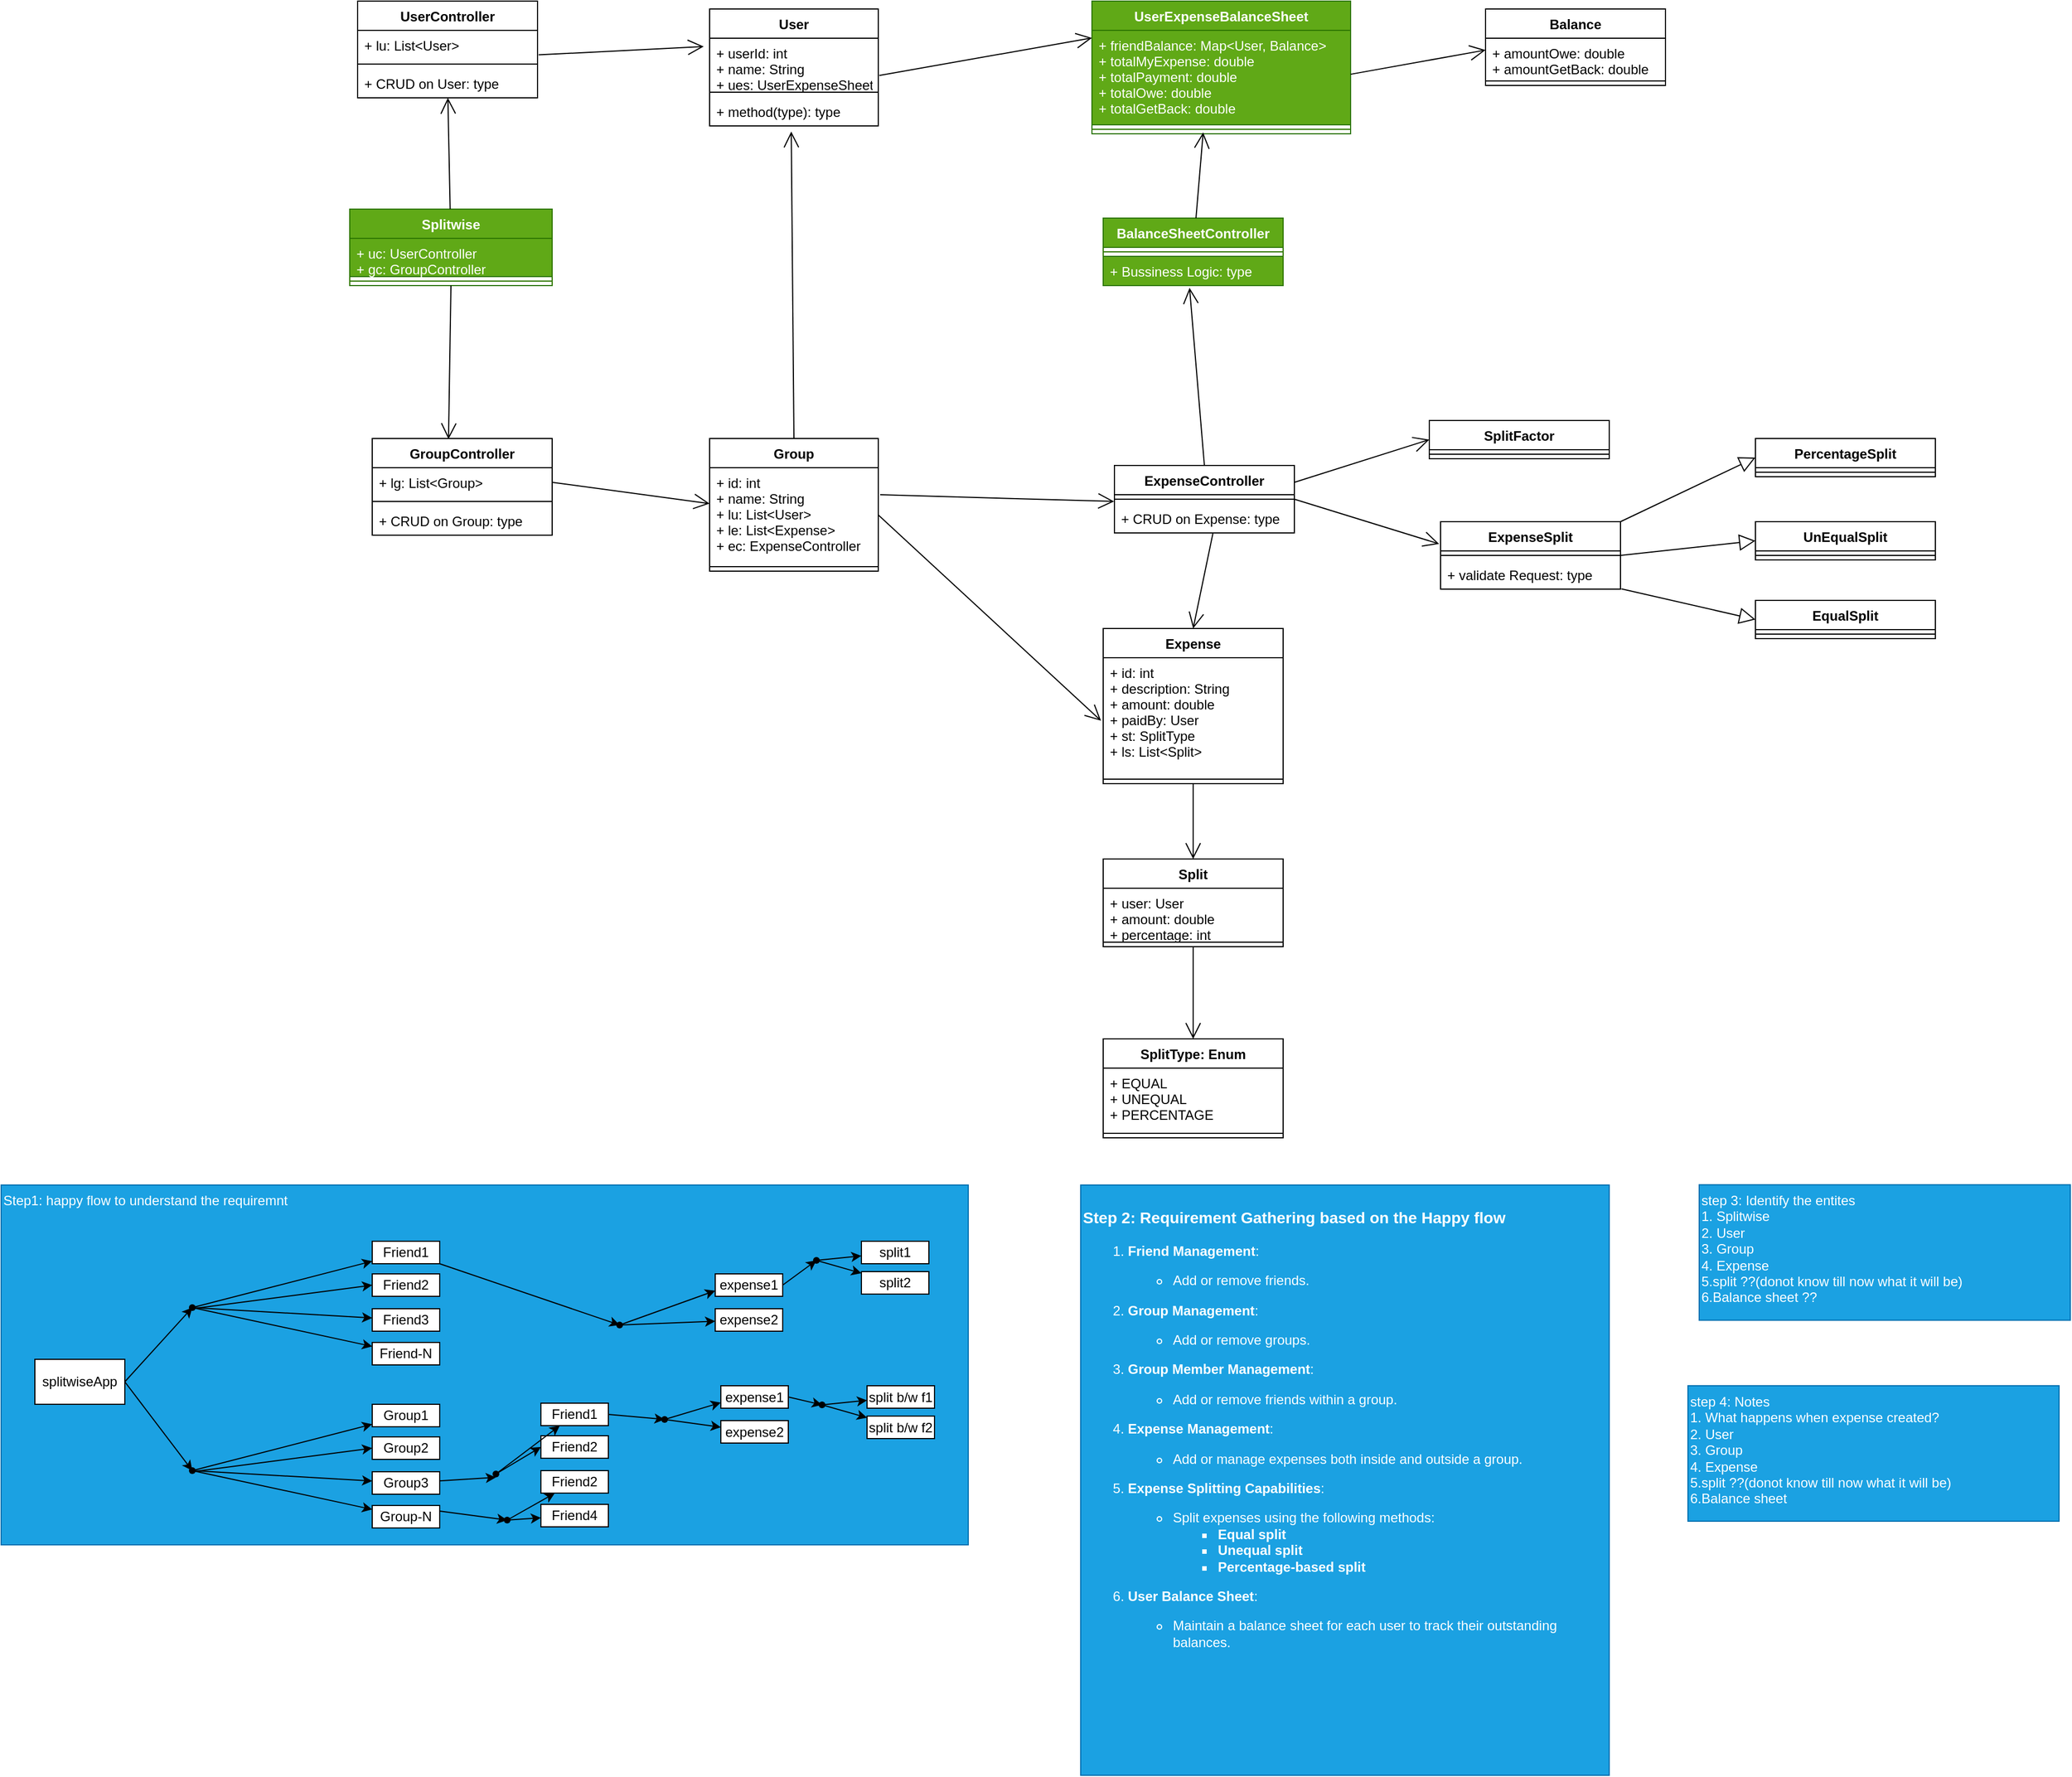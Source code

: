 <mxfile>
    <diagram id="0K3cnlsHvp-KO_F_Lzoa" name="Page-1">
        <mxGraphModel dx="1211" dy="389" grid="1" gridSize="10" guides="1" tooltips="1" connect="1" arrows="1" fold="1" page="1" pageScale="1" pageWidth="827" pageHeight="1169" math="0" shadow="0">
            <root>
                <mxCell id="0"/>
                <mxCell id="1" parent="0"/>
                <mxCell id="226" value="Step1: happy flow to understand the requiremnt" style="rounded=0;whiteSpace=wrap;html=1;fillColor=#1ba1e2;fontColor=#ffffff;strokeColor=#006EAF;align=left;verticalAlign=top;" vertex="1" parent="1">
                    <mxGeometry x="-810" y="1080" width="860" height="320" as="geometry"/>
                </mxCell>
                <mxCell id="2" value="Expense" style="swimlane;fontStyle=1;align=center;verticalAlign=top;childLayout=stackLayout;horizontal=1;startSize=26;horizontalStack=0;resizeParent=1;resizeParentMax=0;resizeLast=0;collapsible=1;marginBottom=0;" vertex="1" parent="1">
                    <mxGeometry x="170" y="585" width="160" height="138" as="geometry"/>
                </mxCell>
                <mxCell id="3" value="+ id: int&#10;+ description: String&#10;+ amount: double&#10;+ paidBy: User&#10;+ st: SplitType&#10;+ ls: List&lt;Split&gt;" style="text;strokeColor=none;fillColor=none;align=left;verticalAlign=top;spacingLeft=4;spacingRight=4;overflow=hidden;rotatable=0;points=[[0,0.5],[1,0.5]];portConstraint=eastwest;" vertex="1" parent="2">
                    <mxGeometry y="26" width="160" height="104" as="geometry"/>
                </mxCell>
                <mxCell id="4" value="" style="line;strokeWidth=1;fillColor=none;align=left;verticalAlign=middle;spacingTop=-1;spacingLeft=3;spacingRight=3;rotatable=0;labelPosition=right;points=[];portConstraint=eastwest;strokeColor=inherit;" vertex="1" parent="2">
                    <mxGeometry y="130" width="160" height="8" as="geometry"/>
                </mxCell>
                <mxCell id="6" value="BalanceSheetController" style="swimlane;fontStyle=1;align=center;verticalAlign=top;childLayout=stackLayout;horizontal=1;startSize=26;horizontalStack=0;resizeParent=1;resizeParentMax=0;resizeLast=0;collapsible=1;marginBottom=0;fillColor=#60a917;fontColor=#ffffff;strokeColor=#2D7600;" vertex="1" parent="1">
                    <mxGeometry x="170" y="220" width="160" height="60" as="geometry"/>
                </mxCell>
                <mxCell id="8" value="" style="line;strokeWidth=1;fillColor=#60a917;align=left;verticalAlign=middle;spacingTop=-1;spacingLeft=3;spacingRight=3;rotatable=0;labelPosition=right;points=[];portConstraint=eastwest;strokeColor=#2D7600;fontColor=#ffffff;" vertex="1" parent="6">
                    <mxGeometry y="26" width="160" height="8" as="geometry"/>
                </mxCell>
                <mxCell id="9" value="+ Bussiness Logic: type" style="text;strokeColor=#2D7600;fillColor=#60a917;align=left;verticalAlign=top;spacingLeft=4;spacingRight=4;overflow=hidden;rotatable=0;points=[[0,0.5],[1,0.5]];portConstraint=eastwest;fontColor=#ffffff;" vertex="1" parent="6">
                    <mxGeometry y="34" width="160" height="26" as="geometry"/>
                </mxCell>
                <mxCell id="10" value="Split" style="swimlane;fontStyle=1;align=center;verticalAlign=top;childLayout=stackLayout;horizontal=1;startSize=26;horizontalStack=0;resizeParent=1;resizeParentMax=0;resizeLast=0;collapsible=1;marginBottom=0;" vertex="1" parent="1">
                    <mxGeometry x="170" y="790" width="160" height="78" as="geometry"/>
                </mxCell>
                <mxCell id="11" value="+ user: User&#10;+ amount: double&#10;+ percentage: int" style="text;strokeColor=none;fillColor=none;align=left;verticalAlign=top;spacingLeft=4;spacingRight=4;overflow=hidden;rotatable=0;points=[[0,0.5],[1,0.5]];portConstraint=eastwest;" vertex="1" parent="10">
                    <mxGeometry y="26" width="160" height="44" as="geometry"/>
                </mxCell>
                <mxCell id="12" value="" style="line;strokeWidth=1;fillColor=none;align=left;verticalAlign=middle;spacingTop=-1;spacingLeft=3;spacingRight=3;rotatable=0;labelPosition=right;points=[];portConstraint=eastwest;strokeColor=inherit;" vertex="1" parent="10">
                    <mxGeometry y="70" width="160" height="8" as="geometry"/>
                </mxCell>
                <mxCell id="14" value="Balance" style="swimlane;fontStyle=1;align=center;verticalAlign=top;childLayout=stackLayout;horizontal=1;startSize=26;horizontalStack=0;resizeParent=1;resizeParentMax=0;resizeLast=0;collapsible=1;marginBottom=0;" vertex="1" parent="1">
                    <mxGeometry x="510" y="34" width="160" height="68" as="geometry"/>
                </mxCell>
                <mxCell id="15" value="+ amountOwe: double&#10;+ amountGetBack: double" style="text;strokeColor=none;fillColor=none;align=left;verticalAlign=top;spacingLeft=4;spacingRight=4;overflow=hidden;rotatable=0;points=[[0,0.5],[1,0.5]];portConstraint=eastwest;" vertex="1" parent="14">
                    <mxGeometry y="26" width="160" height="34" as="geometry"/>
                </mxCell>
                <mxCell id="16" value="" style="line;strokeWidth=1;fillColor=none;align=left;verticalAlign=middle;spacingTop=-1;spacingLeft=3;spacingRight=3;rotatable=0;labelPosition=right;points=[];portConstraint=eastwest;strokeColor=inherit;" vertex="1" parent="14">
                    <mxGeometry y="60" width="160" height="8" as="geometry"/>
                </mxCell>
                <mxCell id="18" value="UserExpenseBalanceSheet" style="swimlane;fontStyle=1;align=center;verticalAlign=top;childLayout=stackLayout;horizontal=1;startSize=26;horizontalStack=0;resizeParent=1;resizeParentMax=0;resizeLast=0;collapsible=1;marginBottom=0;fillColor=#60a917;fontColor=#ffffff;strokeColor=#2D7600;" vertex="1" parent="1">
                    <mxGeometry x="160" y="27" width="230" height="118" as="geometry"/>
                </mxCell>
                <mxCell id="19" value="+ friendBalance: Map&lt;User, Balance&gt;&#10;+ totalMyExpense: double&#10;+ totalPayment: double&#10;+ totalOwe: double&#10;+ totalGetBack: double" style="text;strokeColor=#2D7600;fillColor=#60a917;align=left;verticalAlign=top;spacingLeft=4;spacingRight=4;overflow=hidden;rotatable=0;points=[[0,0.5],[1,0.5]];portConstraint=eastwest;fontColor=#ffffff;" vertex="1" parent="18">
                    <mxGeometry y="26" width="230" height="84" as="geometry"/>
                </mxCell>
                <mxCell id="20" value="" style="line;strokeWidth=1;fillColor=#60a917;align=left;verticalAlign=middle;spacingTop=-1;spacingLeft=3;spacingRight=3;rotatable=0;labelPosition=right;points=[];portConstraint=eastwest;strokeColor=#2D7600;fontColor=#ffffff;" vertex="1" parent="18">
                    <mxGeometry y="110" width="230" height="8" as="geometry"/>
                </mxCell>
                <mxCell id="26" value="GroupController" style="swimlane;fontStyle=1;align=center;verticalAlign=top;childLayout=stackLayout;horizontal=1;startSize=26;horizontalStack=0;resizeParent=1;resizeParentMax=0;resizeLast=0;collapsible=1;marginBottom=0;" vertex="1" parent="1">
                    <mxGeometry x="-480" y="416" width="160" height="86" as="geometry"/>
                </mxCell>
                <mxCell id="27" value="+ lg: List&lt;Group&gt;" style="text;strokeColor=none;fillColor=none;align=left;verticalAlign=top;spacingLeft=4;spacingRight=4;overflow=hidden;rotatable=0;points=[[0,0.5],[1,0.5]];portConstraint=eastwest;" vertex="1" parent="26">
                    <mxGeometry y="26" width="160" height="26" as="geometry"/>
                </mxCell>
                <mxCell id="28" value="" style="line;strokeWidth=1;fillColor=none;align=left;verticalAlign=middle;spacingTop=-1;spacingLeft=3;spacingRight=3;rotatable=0;labelPosition=right;points=[];portConstraint=eastwest;strokeColor=inherit;" vertex="1" parent="26">
                    <mxGeometry y="52" width="160" height="8" as="geometry"/>
                </mxCell>
                <mxCell id="29" value="+ CRUD on Group: type" style="text;strokeColor=none;fillColor=none;align=left;verticalAlign=top;spacingLeft=4;spacingRight=4;overflow=hidden;rotatable=0;points=[[0,0.5],[1,0.5]];portConstraint=eastwest;" vertex="1" parent="26">
                    <mxGeometry y="60" width="160" height="26" as="geometry"/>
                </mxCell>
                <mxCell id="30" value="Group" style="swimlane;fontStyle=1;align=center;verticalAlign=top;childLayout=stackLayout;horizontal=1;startSize=26;horizontalStack=0;resizeParent=1;resizeParentMax=0;resizeLast=0;collapsible=1;marginBottom=0;" vertex="1" parent="1">
                    <mxGeometry x="-180" y="416" width="150" height="118" as="geometry"/>
                </mxCell>
                <mxCell id="31" value="+ id: int&#10;+ name: String&#10;+ lu: List&lt;User&gt;&#10;+ le: List&lt;Expense&gt;&#10;+ ec: ExpenseController" style="text;strokeColor=none;fillColor=none;align=left;verticalAlign=top;spacingLeft=4;spacingRight=4;overflow=hidden;rotatable=0;points=[[0,0.5],[1,0.5]];portConstraint=eastwest;" vertex="1" parent="30">
                    <mxGeometry y="26" width="150" height="84" as="geometry"/>
                </mxCell>
                <mxCell id="32" value="" style="line;strokeWidth=1;fillColor=none;align=left;verticalAlign=middle;spacingTop=-1;spacingLeft=3;spacingRight=3;rotatable=0;labelPosition=right;points=[];portConstraint=eastwest;strokeColor=inherit;" vertex="1" parent="30">
                    <mxGeometry y="110" width="150" height="8" as="geometry"/>
                </mxCell>
                <mxCell id="34" value="SplitFactor" style="swimlane;fontStyle=1;align=center;verticalAlign=top;childLayout=stackLayout;horizontal=1;startSize=26;horizontalStack=0;resizeParent=1;resizeParentMax=0;resizeLast=0;collapsible=1;marginBottom=0;" vertex="1" parent="1">
                    <mxGeometry x="460" y="400" width="160" height="34" as="geometry"/>
                </mxCell>
                <mxCell id="36" value="" style="line;strokeWidth=1;fillColor=none;align=left;verticalAlign=middle;spacingTop=-1;spacingLeft=3;spacingRight=3;rotatable=0;labelPosition=right;points=[];portConstraint=eastwest;strokeColor=inherit;" vertex="1" parent="34">
                    <mxGeometry y="26" width="160" height="8" as="geometry"/>
                </mxCell>
                <mxCell id="38" value="ExpenseController" style="swimlane;fontStyle=1;align=center;verticalAlign=top;childLayout=stackLayout;horizontal=1;startSize=26;horizontalStack=0;resizeParent=1;resizeParentMax=0;resizeLast=0;collapsible=1;marginBottom=0;" vertex="1" parent="1">
                    <mxGeometry x="180" y="440" width="160" height="60" as="geometry"/>
                </mxCell>
                <mxCell id="40" value="" style="line;strokeWidth=1;fillColor=none;align=left;verticalAlign=middle;spacingTop=-1;spacingLeft=3;spacingRight=3;rotatable=0;labelPosition=right;points=[];portConstraint=eastwest;strokeColor=inherit;" vertex="1" parent="38">
                    <mxGeometry y="26" width="160" height="8" as="geometry"/>
                </mxCell>
                <mxCell id="41" value="+ CRUD on Expense: type" style="text;strokeColor=none;fillColor=none;align=left;verticalAlign=top;spacingLeft=4;spacingRight=4;overflow=hidden;rotatable=0;points=[[0,0.5],[1,0.5]];portConstraint=eastwest;" vertex="1" parent="38">
                    <mxGeometry y="34" width="160" height="26" as="geometry"/>
                </mxCell>
                <mxCell id="42" value="Splitwise" style="swimlane;fontStyle=1;align=center;verticalAlign=top;childLayout=stackLayout;horizontal=1;startSize=26;horizontalStack=0;resizeParent=1;resizeParentMax=0;resizeLast=0;collapsible=1;marginBottom=0;fillColor=#60a917;fontColor=#ffffff;strokeColor=#2D7600;" vertex="1" parent="1">
                    <mxGeometry x="-500" y="212" width="180" height="68" as="geometry"/>
                </mxCell>
                <mxCell id="43" value="+ uc: UserController&#10;+ gc: GroupController" style="text;strokeColor=#2D7600;fillColor=#60a917;align=left;verticalAlign=top;spacingLeft=4;spacingRight=4;overflow=hidden;rotatable=0;points=[[0,0.5],[1,0.5]];portConstraint=eastwest;fontColor=#ffffff;" vertex="1" parent="42">
                    <mxGeometry y="26" width="180" height="34" as="geometry"/>
                </mxCell>
                <mxCell id="44" value="" style="line;strokeWidth=1;fillColor=#60a917;align=left;verticalAlign=middle;spacingTop=-1;spacingLeft=3;spacingRight=3;rotatable=0;labelPosition=right;points=[];portConstraint=eastwest;strokeColor=#2D7600;fontColor=#ffffff;" vertex="1" parent="42">
                    <mxGeometry y="60" width="180" height="8" as="geometry"/>
                </mxCell>
                <mxCell id="46" value="UserController" style="swimlane;fontStyle=1;align=center;verticalAlign=top;childLayout=stackLayout;horizontal=1;startSize=26;horizontalStack=0;resizeParent=1;resizeParentMax=0;resizeLast=0;collapsible=1;marginBottom=0;" vertex="1" parent="1">
                    <mxGeometry x="-493" y="27" width="160" height="86" as="geometry"/>
                </mxCell>
                <mxCell id="47" value="+ lu: List&lt;User&gt;" style="text;strokeColor=none;fillColor=none;align=left;verticalAlign=top;spacingLeft=4;spacingRight=4;overflow=hidden;rotatable=0;points=[[0,0.5],[1,0.5]];portConstraint=eastwest;" vertex="1" parent="46">
                    <mxGeometry y="26" width="160" height="26" as="geometry"/>
                </mxCell>
                <mxCell id="48" value="" style="line;strokeWidth=1;fillColor=none;align=left;verticalAlign=middle;spacingTop=-1;spacingLeft=3;spacingRight=3;rotatable=0;labelPosition=right;points=[];portConstraint=eastwest;strokeColor=inherit;" vertex="1" parent="46">
                    <mxGeometry y="52" width="160" height="8" as="geometry"/>
                </mxCell>
                <mxCell id="49" value="+ CRUD on User: type" style="text;strokeColor=none;fillColor=none;align=left;verticalAlign=top;spacingLeft=4;spacingRight=4;overflow=hidden;rotatable=0;points=[[0,0.5],[1,0.5]];portConstraint=eastwest;" vertex="1" parent="46">
                    <mxGeometry y="60" width="160" height="26" as="geometry"/>
                </mxCell>
                <mxCell id="50" value="User" style="swimlane;fontStyle=1;align=center;verticalAlign=top;childLayout=stackLayout;horizontal=1;startSize=26;horizontalStack=0;resizeParent=1;resizeParentMax=0;resizeLast=0;collapsible=1;marginBottom=0;" vertex="1" parent="1">
                    <mxGeometry x="-180" y="34" width="150" height="104" as="geometry"/>
                </mxCell>
                <mxCell id="51" value="+ userId: int&#10;+ name: String&#10;+ ues: UserExpenseSheet" style="text;strokeColor=none;fillColor=none;align=left;verticalAlign=top;spacingLeft=4;spacingRight=4;overflow=hidden;rotatable=0;points=[[0,0.5],[1,0.5]];portConstraint=eastwest;autosize=0;" vertex="1" parent="50">
                    <mxGeometry y="26" width="150" height="44" as="geometry"/>
                </mxCell>
                <mxCell id="52" value="" style="line;strokeWidth=1;fillColor=none;align=left;verticalAlign=middle;spacingTop=-1;spacingLeft=3;spacingRight=3;rotatable=0;labelPosition=right;points=[];portConstraint=eastwest;strokeColor=inherit;" vertex="1" parent="50">
                    <mxGeometry y="70" width="150" height="8" as="geometry"/>
                </mxCell>
                <mxCell id="53" value="+ method(type): type" style="text;strokeColor=none;fillColor=none;align=left;verticalAlign=top;spacingLeft=4;spacingRight=4;overflow=hidden;rotatable=0;points=[[0,0.5],[1,0.5]];portConstraint=eastwest;" vertex="1" parent="50">
                    <mxGeometry y="78" width="150" height="26" as="geometry"/>
                </mxCell>
                <mxCell id="54" value="ExpenseSplit" style="swimlane;fontStyle=1;align=center;verticalAlign=top;childLayout=stackLayout;horizontal=1;startSize=26;horizontalStack=0;resizeParent=1;resizeParentMax=0;resizeLast=0;collapsible=1;marginBottom=0;" vertex="1" parent="1">
                    <mxGeometry x="470" y="490" width="160" height="60" as="geometry"/>
                </mxCell>
                <mxCell id="56" value="" style="line;strokeWidth=1;fillColor=none;align=left;verticalAlign=middle;spacingTop=-1;spacingLeft=3;spacingRight=3;rotatable=0;labelPosition=right;points=[];portConstraint=eastwest;strokeColor=inherit;" vertex="1" parent="54">
                    <mxGeometry y="26" width="160" height="8" as="geometry"/>
                </mxCell>
                <mxCell id="57" value="+ validate Request: type" style="text;strokeColor=none;fillColor=none;align=left;verticalAlign=top;spacingLeft=4;spacingRight=4;overflow=hidden;rotatable=0;points=[[0,0.5],[1,0.5]];portConstraint=eastwest;" vertex="1" parent="54">
                    <mxGeometry y="34" width="160" height="26" as="geometry"/>
                </mxCell>
                <mxCell id="58" value="SplitType: Enum" style="swimlane;fontStyle=1;align=center;verticalAlign=top;childLayout=stackLayout;horizontal=1;startSize=26;horizontalStack=0;resizeParent=1;resizeParentMax=0;resizeLast=0;collapsible=1;marginBottom=0;" vertex="1" parent="1">
                    <mxGeometry x="170" y="950" width="160" height="88" as="geometry"/>
                </mxCell>
                <mxCell id="59" value="+ EQUAL&#10;+ UNEQUAL&#10;+ PERCENTAGE" style="text;strokeColor=none;fillColor=none;align=left;verticalAlign=top;spacingLeft=4;spacingRight=4;overflow=hidden;rotatable=0;points=[[0,0.5],[1,0.5]];portConstraint=eastwest;" vertex="1" parent="58">
                    <mxGeometry y="26" width="160" height="54" as="geometry"/>
                </mxCell>
                <mxCell id="60" value="" style="line;strokeWidth=1;fillColor=none;align=left;verticalAlign=middle;spacingTop=-1;spacingLeft=3;spacingRight=3;rotatable=0;labelPosition=right;points=[];portConstraint=eastwest;strokeColor=inherit;" vertex="1" parent="58">
                    <mxGeometry y="80" width="160" height="8" as="geometry"/>
                </mxCell>
                <mxCell id="62" value="PercentageSplit" style="swimlane;fontStyle=1;align=center;verticalAlign=top;childLayout=stackLayout;horizontal=1;startSize=26;horizontalStack=0;resizeParent=1;resizeParentMax=0;resizeLast=0;collapsible=1;marginBottom=0;" vertex="1" parent="1">
                    <mxGeometry x="750" y="416" width="160" height="34" as="geometry"/>
                </mxCell>
                <mxCell id="64" value="" style="line;strokeWidth=1;fillColor=none;align=left;verticalAlign=middle;spacingTop=-1;spacingLeft=3;spacingRight=3;rotatable=0;labelPosition=right;points=[];portConstraint=eastwest;strokeColor=inherit;" vertex="1" parent="62">
                    <mxGeometry y="26" width="160" height="8" as="geometry"/>
                </mxCell>
                <mxCell id="66" value="UnEqualSplit" style="swimlane;fontStyle=1;align=center;verticalAlign=top;childLayout=stackLayout;horizontal=1;startSize=26;horizontalStack=0;resizeParent=1;resizeParentMax=0;resizeLast=0;collapsible=1;marginBottom=0;" vertex="1" parent="1">
                    <mxGeometry x="750" y="490" width="160" height="34" as="geometry"/>
                </mxCell>
                <mxCell id="68" value="" style="line;strokeWidth=1;fillColor=none;align=left;verticalAlign=middle;spacingTop=-1;spacingLeft=3;spacingRight=3;rotatable=0;labelPosition=right;points=[];portConstraint=eastwest;strokeColor=inherit;" vertex="1" parent="66">
                    <mxGeometry y="26" width="160" height="8" as="geometry"/>
                </mxCell>
                <mxCell id="70" value="EqualSplit" style="swimlane;fontStyle=1;align=center;verticalAlign=top;childLayout=stackLayout;horizontal=1;startSize=26;horizontalStack=0;resizeParent=1;resizeParentMax=0;resizeLast=0;collapsible=1;marginBottom=0;" vertex="1" parent="1">
                    <mxGeometry x="750" y="560" width="160" height="34" as="geometry"/>
                </mxCell>
                <mxCell id="72" value="" style="line;strokeWidth=1;fillColor=none;align=left;verticalAlign=middle;spacingTop=-1;spacingLeft=3;spacingRight=3;rotatable=0;labelPosition=right;points=[];portConstraint=eastwest;strokeColor=inherit;" vertex="1" parent="70">
                    <mxGeometry y="26" width="160" height="8" as="geometry"/>
                </mxCell>
                <mxCell id="82" value="" style="endArrow=open;endFill=1;endSize=12;html=1;exitX=1.006;exitY=0.838;exitDx=0;exitDy=0;entryX=-0.035;entryY=0.168;entryDx=0;entryDy=0;entryPerimeter=0;exitPerimeter=0;" edge="1" parent="1" source="47" target="51">
                    <mxGeometry width="160" relative="1" as="geometry">
                        <mxPoint x="30" y="190" as="sourcePoint"/>
                        <mxPoint x="130" y="140" as="targetPoint"/>
                    </mxGeometry>
                </mxCell>
                <mxCell id="83" value="" style="endArrow=open;endFill=1;endSize=12;html=1;" edge="1" parent="1" source="42" target="49">
                    <mxGeometry width="160" relative="1" as="geometry">
                        <mxPoint x="141.68" y="341.48" as="sourcePoint"/>
                        <mxPoint x="138.33" y="270" as="targetPoint"/>
                    </mxGeometry>
                </mxCell>
                <mxCell id="84" value="" style="endArrow=open;endFill=1;endSize=12;html=1;exitX=0.5;exitY=1;exitDx=0;exitDy=0;entryX=0.424;entryY=0.007;entryDx=0;entryDy=0;entryPerimeter=0;" edge="1" parent="1" source="42" target="26">
                    <mxGeometry width="160" relative="1" as="geometry">
                        <mxPoint x="34.834" y="452" as="sourcePoint"/>
                        <mxPoint x="29.999" y="408.0" as="targetPoint"/>
                    </mxGeometry>
                </mxCell>
                <mxCell id="85" value="" style="endArrow=open;endFill=1;endSize=12;html=1;exitX=1;exitY=0.5;exitDx=0;exitDy=0;" edge="1" parent="1" source="27" target="31">
                    <mxGeometry width="160" relative="1" as="geometry">
                        <mxPoint x="-10" y="670" as="sourcePoint"/>
                        <mxPoint x="-180" y="480" as="targetPoint"/>
                    </mxGeometry>
                </mxCell>
                <mxCell id="86" value="" style="endArrow=open;endFill=1;endSize=12;html=1;exitX=1;exitY=0.25;exitDx=0;exitDy=0;entryX=0;entryY=0.5;entryDx=0;entryDy=0;" edge="1" parent="1" source="38" target="34">
                    <mxGeometry width="160" relative="1" as="geometry">
                        <mxPoint x="80" y="490" as="sourcePoint"/>
                        <mxPoint x="150" y="480" as="targetPoint"/>
                    </mxGeometry>
                </mxCell>
                <mxCell id="87" value="" style="endArrow=open;endFill=1;endSize=12;html=1;exitX=1;exitY=0.5;exitDx=0;exitDy=0;entryX=-0.008;entryY=0.329;entryDx=0;entryDy=0;entryPerimeter=0;" edge="1" parent="1" source="38" target="54">
                    <mxGeometry width="160" relative="1" as="geometry">
                        <mxPoint x="160" y="535" as="sourcePoint"/>
                        <mxPoint x="160" y="490" as="targetPoint"/>
                    </mxGeometry>
                </mxCell>
                <mxCell id="88" value="" style="endArrow=open;endFill=1;endSize=12;html=1;exitX=1.011;exitY=0.286;exitDx=0;exitDy=0;entryX=-0.002;entryY=-0.077;entryDx=0;entryDy=0;exitPerimeter=0;entryPerimeter=0;" edge="1" parent="1" source="31" target="41">
                    <mxGeometry width="160" relative="1" as="geometry">
                        <mxPoint x="229.52" y="665" as="sourcePoint"/>
                        <mxPoint x="229.52" y="620" as="targetPoint"/>
                    </mxGeometry>
                </mxCell>
                <mxCell id="89" value="" style="endArrow=open;endFill=1;endSize=12;html=1;exitX=1;exitY=0.5;exitDx=0;exitDy=0;entryX=-0.012;entryY=0.539;entryDx=0;entryDy=0;entryPerimeter=0;" edge="1" parent="1" source="31" target="3">
                    <mxGeometry width="160" relative="1" as="geometry">
                        <mxPoint x="160" y="535" as="sourcePoint"/>
                        <mxPoint x="160" y="490" as="targetPoint"/>
                    </mxGeometry>
                </mxCell>
                <mxCell id="90" value="" style="endArrow=open;endFill=1;endSize=12;html=1;entryX=0.484;entryY=1.192;entryDx=0;entryDy=0;entryPerimeter=0;exitX=0.5;exitY=0;exitDx=0;exitDy=0;" edge="1" parent="1" source="30" target="53">
                    <mxGeometry width="160" relative="1" as="geometry">
                        <mxPoint x="10" y="440" as="sourcePoint"/>
                        <mxPoint x="30.0" y="130.0" as="targetPoint"/>
                    </mxGeometry>
                </mxCell>
                <mxCell id="91" value="" style="edgeStyle=none;html=1;endSize=12;endArrow=block;endFill=0;entryX=0;entryY=0.5;entryDx=0;entryDy=0;exitX=1;exitY=0.5;exitDx=0;exitDy=0;" edge="1" parent="1" source="54" target="66">
                    <mxGeometry width="160" relative="1" as="geometry">
                        <mxPoint x="440" y="620" as="sourcePoint"/>
                        <mxPoint x="600" y="620" as="targetPoint"/>
                    </mxGeometry>
                </mxCell>
                <mxCell id="92" value="" style="edgeStyle=none;html=1;endSize=12;endArrow=block;endFill=0;entryX=0;entryY=0.5;entryDx=0;entryDy=0;exitX=1.005;exitY=0.992;exitDx=0;exitDy=0;exitPerimeter=0;" edge="1" parent="1" source="57" target="70">
                    <mxGeometry width="160" relative="1" as="geometry">
                        <mxPoint x="510.003" y="550.0" as="sourcePoint"/>
                        <mxPoint x="542.88" y="610" as="targetPoint"/>
                    </mxGeometry>
                </mxCell>
                <mxCell id="93" value="" style="edgeStyle=none;html=1;endSize=12;endArrow=block;endFill=0;entryX=0;entryY=0.5;entryDx=0;entryDy=0;exitX=1;exitY=0;exitDx=0;exitDy=0;" edge="1" parent="1" source="54" target="62">
                    <mxGeometry width="160" relative="1" as="geometry">
                        <mxPoint x="577.123" y="570.0" as="sourcePoint"/>
                        <mxPoint x="610" y="630" as="targetPoint"/>
                    </mxGeometry>
                </mxCell>
                <mxCell id="94" value="" style="endArrow=open;endFill=1;endSize=12;html=1;exitX=1.006;exitY=0.754;exitDx=0;exitDy=0;entryX=0;entryY=0.08;entryDx=0;entryDy=0;entryPerimeter=0;exitPerimeter=0;" edge="1" parent="1" source="51" target="19">
                    <mxGeometry width="160" relative="1" as="geometry">
                        <mxPoint x="263.35" y="161.48" as="sourcePoint"/>
                        <mxPoint x="260.0" y="90.0" as="targetPoint"/>
                    </mxGeometry>
                </mxCell>
                <mxCell id="95" value="" style="endArrow=open;endFill=1;endSize=12;html=1;exitX=1;exitY=0.465;exitDx=0;exitDy=0;entryX=0;entryY=0.31;entryDx=0;entryDy=0;entryPerimeter=0;exitPerimeter=0;" edge="1" parent="1" source="19" target="15">
                    <mxGeometry width="160" relative="1" as="geometry">
                        <mxPoint x="440.0" y="33.996" as="sourcePoint"/>
                        <mxPoint x="539.1" y="43.54" as="targetPoint"/>
                    </mxGeometry>
                </mxCell>
                <mxCell id="97" value="" style="endArrow=open;endFill=1;endSize=12;html=1;entryX=0.48;entryY=1.077;entryDx=0;entryDy=0;entryPerimeter=0;exitX=0.5;exitY=0;exitDx=0;exitDy=0;" edge="1" parent="1" source="38" target="9">
                    <mxGeometry width="160" relative="1" as="geometry">
                        <mxPoint x="270" y="520" as="sourcePoint"/>
                        <mxPoint x="480.0" y="249.998" as="targetPoint"/>
                    </mxGeometry>
                </mxCell>
                <mxCell id="99" value="" style="endArrow=open;endFill=1;endSize=12;html=1;exitX=0.5;exitY=1;exitDx=0;exitDy=0;entryX=0.5;entryY=0;entryDx=0;entryDy=0;" edge="1" parent="1" source="2" target="10">
                    <mxGeometry width="160" relative="1" as="geometry">
                        <mxPoint x="583.62" y="269.15" as="sourcePoint"/>
                        <mxPoint x="400" y="300" as="targetPoint"/>
                    </mxGeometry>
                </mxCell>
                <mxCell id="100" value="" style="endArrow=open;endFill=1;endSize=12;html=1;exitX=0.5;exitY=1;exitDx=0;exitDy=0;" edge="1" parent="1" source="10" target="58">
                    <mxGeometry width="160" relative="1" as="geometry">
                        <mxPoint x="494.0" y="275.068" as="sourcePoint"/>
                        <mxPoint x="502.16" y="244.93" as="targetPoint"/>
                    </mxGeometry>
                </mxCell>
                <mxCell id="101" value="" style="endArrow=open;endFill=1;endSize=12;html=1;exitX=0.548;exitY=0.992;exitDx=0;exitDy=0;exitPerimeter=0;entryX=0.5;entryY=0;entryDx=0;entryDy=0;" edge="1" parent="1" source="41" target="2">
                    <mxGeometry width="160" relative="1" as="geometry">
                        <mxPoint x="350" y="537" as="sourcePoint"/>
                        <mxPoint x="320" y="470" as="targetPoint"/>
                    </mxGeometry>
                </mxCell>
                <mxCell id="102" value="" style="endArrow=open;endFill=1;endSize=12;html=1;entryX=0.43;entryY=0.85;entryDx=0;entryDy=0;entryPerimeter=0;" edge="1" parent="1" source="6" target="20">
                    <mxGeometry width="160" relative="1" as="geometry">
                        <mxPoint x="625" y="230" as="sourcePoint"/>
                        <mxPoint x="521.38" y="160.848" as="targetPoint"/>
                    </mxGeometry>
                </mxCell>
                <mxCell id="104" value="splitwiseApp" style="rounded=0;whiteSpace=wrap;html=1;" vertex="1" parent="1">
                    <mxGeometry x="-780" y="1235" width="80" height="40" as="geometry"/>
                </mxCell>
                <mxCell id="105" value="Friend1" style="rounded=0;whiteSpace=wrap;html=1;" vertex="1" parent="1">
                    <mxGeometry x="-480" y="1130" width="60" height="20" as="geometry"/>
                </mxCell>
                <mxCell id="106" value="Friend2" style="rounded=0;whiteSpace=wrap;html=1;" vertex="1" parent="1">
                    <mxGeometry x="-480" y="1159" width="60" height="20" as="geometry"/>
                </mxCell>
                <mxCell id="107" value="Friend3" style="rounded=0;whiteSpace=wrap;html=1;" vertex="1" parent="1">
                    <mxGeometry x="-480" y="1190" width="60" height="20" as="geometry"/>
                </mxCell>
                <mxCell id="108" value="Friend-N" style="rounded=0;whiteSpace=wrap;html=1;" vertex="1" parent="1">
                    <mxGeometry x="-480" y="1220" width="60" height="20" as="geometry"/>
                </mxCell>
                <mxCell id="120" value="expense1" style="rounded=0;whiteSpace=wrap;html=1;" vertex="1" parent="1">
                    <mxGeometry x="-170" y="1258.5" width="60" height="20" as="geometry"/>
                </mxCell>
                <mxCell id="121" value="expense2" style="rounded=0;whiteSpace=wrap;html=1;" vertex="1" parent="1">
                    <mxGeometry x="-170" y="1289.5" width="60" height="20" as="geometry"/>
                </mxCell>
                <mxCell id="124" value="split b/w f1" style="rounded=0;whiteSpace=wrap;html=1;" vertex="1" parent="1">
                    <mxGeometry x="-40" y="1258.5" width="60" height="20" as="geometry"/>
                </mxCell>
                <mxCell id="125" value="split b/w f2" style="rounded=0;whiteSpace=wrap;html=1;" vertex="1" parent="1">
                    <mxGeometry x="-40" y="1285.5" width="60" height="20" as="geometry"/>
                </mxCell>
                <mxCell id="128" value="" style="shape=waypoint;sketch=0;fillStyle=solid;size=6;pointerEvents=1;points=[];fillColor=none;resizable=0;rotatable=0;perimeter=centerPerimeter;snapToPoint=1;" vertex="1" parent="1">
                    <mxGeometry x="-650" y="1179" width="20" height="20" as="geometry"/>
                </mxCell>
                <mxCell id="130" value="" style="endArrow=classic;html=1;exitX=0.5;exitY=1.05;exitDx=0;exitDy=0;exitPerimeter=0;" edge="1" parent="1" source="128" target="105">
                    <mxGeometry width="50" height="50" relative="1" as="geometry">
                        <mxPoint x="-620" y="1170" as="sourcePoint"/>
                        <mxPoint x="-570" y="1200" as="targetPoint"/>
                    </mxGeometry>
                </mxCell>
                <mxCell id="131" value="" style="endArrow=classic;html=1;entryX=0;entryY=0.5;entryDx=0;entryDy=0;" edge="1" parent="1" target="106">
                    <mxGeometry width="50" height="50" relative="1" as="geometry">
                        <mxPoint x="-640" y="1190" as="sourcePoint"/>
                        <mxPoint x="-560" y="1210" as="targetPoint"/>
                    </mxGeometry>
                </mxCell>
                <mxCell id="132" value="" style="endArrow=classic;html=1;" edge="1" parent="1" target="107">
                    <mxGeometry width="50" height="50" relative="1" as="geometry">
                        <mxPoint x="-640" y="1189" as="sourcePoint"/>
                        <mxPoint x="-550" y="1220" as="targetPoint"/>
                    </mxGeometry>
                </mxCell>
                <mxCell id="133" value="" style="endArrow=classic;html=1;" edge="1" parent="1" source="128" target="108">
                    <mxGeometry width="50" height="50" relative="1" as="geometry">
                        <mxPoint x="-590" y="1200" as="sourcePoint"/>
                        <mxPoint x="-540" y="1230" as="targetPoint"/>
                    </mxGeometry>
                </mxCell>
                <mxCell id="134" value="" style="endArrow=classic;html=1;exitX=1;exitY=0.5;exitDx=0;exitDy=0;entryX=0.41;entryY=1.074;entryDx=0;entryDy=0;entryPerimeter=0;" edge="1" parent="1" source="104" target="128">
                    <mxGeometry width="50" height="50" relative="1" as="geometry">
                        <mxPoint x="-580" y="1210" as="sourcePoint"/>
                        <mxPoint x="-530" y="1240" as="targetPoint"/>
                    </mxGeometry>
                </mxCell>
                <mxCell id="135" value="Group1" style="rounded=0;whiteSpace=wrap;html=1;" vertex="1" parent="1">
                    <mxGeometry x="-480" y="1275" width="60" height="20" as="geometry"/>
                </mxCell>
                <mxCell id="136" value="Group2" style="rounded=0;whiteSpace=wrap;html=1;" vertex="1" parent="1">
                    <mxGeometry x="-480" y="1304" width="60" height="20" as="geometry"/>
                </mxCell>
                <mxCell id="137" value="Group3" style="rounded=0;whiteSpace=wrap;html=1;" vertex="1" parent="1">
                    <mxGeometry x="-480" y="1335" width="60" height="20" as="geometry"/>
                </mxCell>
                <mxCell id="138" value="Group-N" style="rounded=0;whiteSpace=wrap;html=1;" vertex="1" parent="1">
                    <mxGeometry x="-480" y="1365" width="60" height="20" as="geometry"/>
                </mxCell>
                <mxCell id="139" value="" style="shape=waypoint;sketch=0;fillStyle=solid;size=6;pointerEvents=1;points=[];fillColor=none;resizable=0;rotatable=0;perimeter=centerPerimeter;snapToPoint=1;" vertex="1" parent="1">
                    <mxGeometry x="-650" y="1324" width="20" height="20" as="geometry"/>
                </mxCell>
                <mxCell id="140" value="" style="endArrow=classic;html=1;exitX=0.5;exitY=1.05;exitDx=0;exitDy=0;exitPerimeter=0;" edge="1" parent="1" source="139" target="135">
                    <mxGeometry width="50" height="50" relative="1" as="geometry">
                        <mxPoint x="-620" y="1315" as="sourcePoint"/>
                        <mxPoint x="-570" y="1345" as="targetPoint"/>
                    </mxGeometry>
                </mxCell>
                <mxCell id="141" value="" style="endArrow=classic;html=1;entryX=0;entryY=0.5;entryDx=0;entryDy=0;" edge="1" parent="1" target="136">
                    <mxGeometry width="50" height="50" relative="1" as="geometry">
                        <mxPoint x="-640" y="1335" as="sourcePoint"/>
                        <mxPoint x="-560" y="1355" as="targetPoint"/>
                    </mxGeometry>
                </mxCell>
                <mxCell id="142" value="" style="endArrow=classic;html=1;" edge="1" parent="1" target="137">
                    <mxGeometry width="50" height="50" relative="1" as="geometry">
                        <mxPoint x="-640" y="1334" as="sourcePoint"/>
                        <mxPoint x="-550" y="1365" as="targetPoint"/>
                    </mxGeometry>
                </mxCell>
                <mxCell id="143" value="" style="endArrow=classic;html=1;" edge="1" parent="1" source="139" target="138">
                    <mxGeometry width="50" height="50" relative="1" as="geometry">
                        <mxPoint x="-590" y="1345" as="sourcePoint"/>
                        <mxPoint x="-540" y="1375" as="targetPoint"/>
                    </mxGeometry>
                </mxCell>
                <mxCell id="144" value="Friend1" style="rounded=0;whiteSpace=wrap;html=1;" vertex="1" parent="1">
                    <mxGeometry x="-330" y="1274" width="60" height="20" as="geometry"/>
                </mxCell>
                <mxCell id="145" value="Friend2" style="rounded=0;whiteSpace=wrap;html=1;" vertex="1" parent="1">
                    <mxGeometry x="-330" y="1303" width="60" height="20" as="geometry"/>
                </mxCell>
                <mxCell id="146" value="Friend2" style="rounded=0;whiteSpace=wrap;html=1;" vertex="1" parent="1">
                    <mxGeometry x="-330" y="1334" width="60" height="20" as="geometry"/>
                </mxCell>
                <mxCell id="147" value="Friend4" style="rounded=0;whiteSpace=wrap;html=1;" vertex="1" parent="1">
                    <mxGeometry x="-330" y="1364" width="60" height="20" as="geometry"/>
                </mxCell>
                <mxCell id="148" value="" style="endArrow=classic;html=1;" edge="1" parent="1" target="144">
                    <mxGeometry width="50" height="50" relative="1" as="geometry">
                        <mxPoint x="-370" y="1337" as="sourcePoint"/>
                        <mxPoint x="-300" y="1348" as="targetPoint"/>
                    </mxGeometry>
                </mxCell>
                <mxCell id="149" value="" style="endArrow=classic;html=1;entryX=0;entryY=0.5;entryDx=0;entryDy=0;startArrow=none;" edge="1" parent="1" target="145" source="157">
                    <mxGeometry width="50" height="50" relative="1" as="geometry">
                        <mxPoint x="-370" y="1338" as="sourcePoint"/>
                        <mxPoint x="-290" y="1358" as="targetPoint"/>
                    </mxGeometry>
                </mxCell>
                <mxCell id="150" value="" style="endArrow=classic;html=1;" edge="1" parent="1" target="146" source="155">
                    <mxGeometry width="50" height="50" relative="1" as="geometry">
                        <mxPoint x="-370" y="1337" as="sourcePoint"/>
                        <mxPoint x="-280" y="1368" as="targetPoint"/>
                    </mxGeometry>
                </mxCell>
                <mxCell id="151" value="" style="endArrow=classic;html=1;exitX=0.53;exitY=0.768;exitDx=0;exitDy=0;exitPerimeter=0;" edge="1" parent="1" target="147" source="155">
                    <mxGeometry width="50" height="50" relative="1" as="geometry">
                        <mxPoint x="-370" y="1337" as="sourcePoint"/>
                        <mxPoint x="-270" y="1378" as="targetPoint"/>
                    </mxGeometry>
                </mxCell>
                <mxCell id="152" value="" style="endArrow=classic;html=1;" edge="1" parent="1" source="137">
                    <mxGeometry width="50" height="50" relative="1" as="geometry">
                        <mxPoint x="-280" y="1280" as="sourcePoint"/>
                        <mxPoint x="-370" y="1340" as="targetPoint"/>
                    </mxGeometry>
                </mxCell>
                <mxCell id="154" value="" style="endArrow=classic;html=1;entryX=0.58;entryY=0.784;entryDx=0;entryDy=0;entryPerimeter=0;exitX=1;exitY=0.5;exitDx=0;exitDy=0;" edge="1" parent="1" source="104" target="139">
                    <mxGeometry width="50" height="50" relative="1" as="geometry">
                        <mxPoint x="-410" y="1353.125" as="sourcePoint"/>
                        <mxPoint x="-360" y="1350" as="targetPoint"/>
                    </mxGeometry>
                </mxCell>
                <mxCell id="155" value="" style="shape=waypoint;sketch=0;fillStyle=solid;size=6;pointerEvents=1;points=[];fillColor=none;resizable=0;rotatable=0;perimeter=centerPerimeter;snapToPoint=1;" vertex="1" parent="1">
                    <mxGeometry x="-370" y="1368" width="20" height="20" as="geometry"/>
                </mxCell>
                <mxCell id="156" value="" style="endArrow=classic;html=1;exitX=1;exitY=0.25;exitDx=0;exitDy=0;" edge="1" parent="1" source="138" target="155">
                    <mxGeometry width="50" height="50" relative="1" as="geometry">
                        <mxPoint x="-410" y="1353.125" as="sourcePoint"/>
                        <mxPoint x="-360" y="1350" as="targetPoint"/>
                    </mxGeometry>
                </mxCell>
                <mxCell id="158" value="" style="endArrow=none;html=1;entryDx=0;entryDy=0;" edge="1" parent="1" target="157">
                    <mxGeometry width="50" height="50" relative="1" as="geometry">
                        <mxPoint x="-370" y="1338" as="sourcePoint"/>
                        <mxPoint x="-210" y="1317" as="targetPoint"/>
                    </mxGeometry>
                </mxCell>
                <mxCell id="157" value="" style="shape=waypoint;sketch=0;fillStyle=solid;size=6;pointerEvents=1;points=[];fillColor=none;resizable=0;rotatable=0;perimeter=centerPerimeter;snapToPoint=1;" vertex="1" parent="1">
                    <mxGeometry x="-380" y="1327" width="20" height="20" as="geometry"/>
                </mxCell>
                <mxCell id="174" value="" style="endArrow=classic;html=1;entryX=0;entryY=0.75;entryDx=0;entryDy=0;" edge="1" parent="1" source="176" target="120">
                    <mxGeometry width="50" height="50" relative="1" as="geometry">
                        <mxPoint x="-460" y="1338.5" as="sourcePoint"/>
                        <mxPoint x="-300" y="1354.5" as="targetPoint"/>
                    </mxGeometry>
                </mxCell>
                <mxCell id="175" value="" style="endArrow=classic;html=1;exitX=0.53;exitY=0.768;exitDx=0;exitDy=0;exitPerimeter=0;" edge="1" parent="1" source="176" target="121">
                    <mxGeometry width="50" height="50" relative="1" as="geometry">
                        <mxPoint x="-460" y="1338.5" as="sourcePoint"/>
                        <mxPoint x="-300" y="1379.5" as="targetPoint"/>
                    </mxGeometry>
                </mxCell>
                <mxCell id="176" value="" style="shape=waypoint;sketch=0;fillStyle=solid;size=6;pointerEvents=1;points=[];fillColor=none;resizable=0;rotatable=0;perimeter=centerPerimeter;snapToPoint=1;" vertex="1" parent="1">
                    <mxGeometry x="-230" y="1278.5" width="20" height="20" as="geometry"/>
                </mxCell>
                <mxCell id="177" value="" style="endArrow=classic;html=1;exitX=1;exitY=0.5;exitDx=0;exitDy=0;" edge="1" parent="1" target="176" source="144">
                    <mxGeometry width="50" height="50" relative="1" as="geometry">
                        <mxPoint x="-410" y="1380" as="sourcePoint"/>
                        <mxPoint x="-350" y="1360" as="targetPoint"/>
                    </mxGeometry>
                </mxCell>
                <mxCell id="178" value="" style="endArrow=classic;html=1;" edge="1" parent="1" source="180" target="124">
                    <mxGeometry width="50" height="50" relative="1" as="geometry">
                        <mxPoint x="-450" y="1348.5" as="sourcePoint"/>
                        <mxPoint x="-160" y="1283.5" as="targetPoint"/>
                    </mxGeometry>
                </mxCell>
                <mxCell id="179" value="" style="endArrow=classic;html=1;exitX=0.53;exitY=0.768;exitDx=0;exitDy=0;exitPerimeter=0;" edge="1" parent="1" source="180" target="125">
                    <mxGeometry width="50" height="50" relative="1" as="geometry">
                        <mxPoint x="-450" y="1348.5" as="sourcePoint"/>
                        <mxPoint x="-160" y="1305.375" as="targetPoint"/>
                    </mxGeometry>
                </mxCell>
                <mxCell id="180" value="" style="shape=waypoint;sketch=0;fillStyle=solid;size=6;pointerEvents=1;points=[];fillColor=none;resizable=0;rotatable=0;perimeter=centerPerimeter;snapToPoint=1;" vertex="1" parent="1">
                    <mxGeometry x="-90" y="1265.5" width="20" height="20" as="geometry"/>
                </mxCell>
                <mxCell id="181" value="" style="endArrow=classic;html=1;exitX=1;exitY=0.5;exitDx=0;exitDy=0;" edge="1" parent="1" target="180" source="120">
                    <mxGeometry width="50" height="50" relative="1" as="geometry">
                        <mxPoint x="-240" y="1289.5" as="sourcePoint"/>
                        <mxPoint x="-440" y="1361.5" as="targetPoint"/>
                    </mxGeometry>
                </mxCell>
                <mxCell id="207" value="split1" style="rounded=0;whiteSpace=wrap;html=1;" vertex="1" parent="1">
                    <mxGeometry x="-45" y="1130" width="60" height="20" as="geometry"/>
                </mxCell>
                <mxCell id="208" value="split2" style="rounded=0;whiteSpace=wrap;html=1;" vertex="1" parent="1">
                    <mxGeometry x="-45" y="1157" width="60" height="20" as="geometry"/>
                </mxCell>
                <mxCell id="209" value="" style="endArrow=classic;html=1;" edge="1" parent="1" source="211" target="207">
                    <mxGeometry width="50" height="50" relative="1" as="geometry">
                        <mxPoint x="-455" y="1220" as="sourcePoint"/>
                        <mxPoint x="-165" y="1155" as="targetPoint"/>
                    </mxGeometry>
                </mxCell>
                <mxCell id="210" value="" style="endArrow=classic;html=1;exitX=0.53;exitY=0.768;exitDx=0;exitDy=0;exitPerimeter=0;" edge="1" parent="1" source="211" target="208">
                    <mxGeometry width="50" height="50" relative="1" as="geometry">
                        <mxPoint x="-455" y="1220" as="sourcePoint"/>
                        <mxPoint x="-165" y="1176.875" as="targetPoint"/>
                    </mxGeometry>
                </mxCell>
                <mxCell id="211" value="" style="shape=waypoint;sketch=0;fillStyle=solid;size=6;pointerEvents=1;points=[];fillColor=none;resizable=0;rotatable=0;perimeter=centerPerimeter;snapToPoint=1;" vertex="1" parent="1">
                    <mxGeometry x="-95" y="1137" width="20" height="20" as="geometry"/>
                </mxCell>
                <mxCell id="212" value="" style="endArrow=classic;html=1;exitX=1;exitY=0.5;exitDx=0;exitDy=0;" edge="1" parent="1" target="211" source="220">
                    <mxGeometry width="50" height="50" relative="1" as="geometry">
                        <mxPoint x="-115" y="1140" as="sourcePoint"/>
                        <mxPoint x="-445" y="1233" as="targetPoint"/>
                    </mxGeometry>
                </mxCell>
                <mxCell id="220" value="expense1" style="rounded=0;whiteSpace=wrap;html=1;" vertex="1" parent="1">
                    <mxGeometry x="-175" y="1159" width="60" height="20" as="geometry"/>
                </mxCell>
                <mxCell id="221" value="expense2" style="rounded=0;whiteSpace=wrap;html=1;" vertex="1" parent="1">
                    <mxGeometry x="-175" y="1190" width="60" height="20" as="geometry"/>
                </mxCell>
                <mxCell id="222" value="" style="endArrow=classic;html=1;entryX=0;entryY=0.75;entryDx=0;entryDy=0;" edge="1" parent="1" source="224" target="220">
                    <mxGeometry width="50" height="50" relative="1" as="geometry">
                        <mxPoint x="-500" y="1254.5" as="sourcePoint"/>
                        <mxPoint x="-340" y="1270.5" as="targetPoint"/>
                    </mxGeometry>
                </mxCell>
                <mxCell id="223" value="" style="endArrow=classic;html=1;exitX=0.53;exitY=0.768;exitDx=0;exitDy=0;exitPerimeter=0;" edge="1" parent="1" source="224" target="221">
                    <mxGeometry width="50" height="50" relative="1" as="geometry">
                        <mxPoint x="-500" y="1254.5" as="sourcePoint"/>
                        <mxPoint x="-340" y="1295.5" as="targetPoint"/>
                    </mxGeometry>
                </mxCell>
                <mxCell id="224" value="" style="shape=waypoint;sketch=0;fillStyle=solid;size=6;pointerEvents=1;points=[];fillColor=none;resizable=0;rotatable=0;perimeter=centerPerimeter;snapToPoint=1;" vertex="1" parent="1">
                    <mxGeometry x="-270" y="1194.5" width="20" height="20" as="geometry"/>
                </mxCell>
                <mxCell id="225" value="" style="endArrow=classic;html=1;exitX=1;exitY=1;exitDx=0;exitDy=0;" edge="1" parent="1" target="224" source="105">
                    <mxGeometry width="50" height="50" relative="1" as="geometry">
                        <mxPoint x="-290" y="1195.5" as="sourcePoint"/>
                        <mxPoint x="-490" y="1267.5" as="targetPoint"/>
                    </mxGeometry>
                </mxCell>
                <mxCell id="227" value="&lt;h3&gt;Step 2: Requirement Gathering based on the Happy flow&lt;/h3&gt;&lt;ol&gt;&lt;li&gt;&lt;p&gt;&lt;strong&gt;Friend Management&lt;/strong&gt;:&lt;/p&gt;&lt;ul&gt;&lt;li&gt;Add or remove friends.&lt;/li&gt;&lt;/ul&gt;&lt;/li&gt;&lt;li&gt;&lt;p&gt;&lt;strong&gt;Group Management&lt;/strong&gt;:&lt;/p&gt;&lt;ul&gt;&lt;li&gt;Add or remove groups.&lt;/li&gt;&lt;/ul&gt;&lt;/li&gt;&lt;li&gt;&lt;p&gt;&lt;strong&gt;Group Member Management&lt;/strong&gt;:&lt;/p&gt;&lt;ul&gt;&lt;li&gt;Add or remove friends within a group.&lt;/li&gt;&lt;/ul&gt;&lt;/li&gt;&lt;li&gt;&lt;p&gt;&lt;strong&gt;Expense Management&lt;/strong&gt;:&lt;/p&gt;&lt;ul&gt;&lt;li&gt;Add or manage expenses both inside and outside a group.&lt;/li&gt;&lt;/ul&gt;&lt;/li&gt;&lt;li&gt;&lt;p&gt;&lt;strong&gt;Expense Splitting Capabilities&lt;/strong&gt;:&lt;/p&gt;&lt;ul&gt;&lt;li&gt;Split expenses using the following methods:&lt;ul&gt;&lt;li&gt;&lt;strong&gt;Equal split&lt;/strong&gt;&lt;/li&gt;&lt;li&gt;&lt;strong&gt;Unequal split&lt;/strong&gt;&lt;/li&gt;&lt;li&gt;&lt;strong&gt;Percentage-based split&lt;/strong&gt;&lt;/li&gt;&lt;/ul&gt;&lt;/li&gt;&lt;/ul&gt;&lt;/li&gt;&lt;li&gt;&lt;p&gt;&lt;strong&gt;User Balance Sheet&lt;/strong&gt;:&lt;/p&gt;&lt;ul&gt;&lt;li&gt;Maintain a balance sheet for each user to track their outstanding balances.&lt;/li&gt;&lt;/ul&gt;&lt;/li&gt;&lt;/ol&gt;" style="rounded=0;whiteSpace=wrap;html=1;align=left;verticalAlign=top;fillColor=#1ba1e2;fontColor=#ffffff;strokeColor=#006EAF;" vertex="1" parent="1">
                    <mxGeometry x="150" y="1080" width="470" height="525" as="geometry"/>
                </mxCell>
                <mxCell id="228" value="step 3: Identify the entites&lt;br&gt;1. Splitwise&lt;br&gt;2. User&lt;br&gt;3. Group&amp;nbsp;&lt;br&gt;4. Expense&lt;br&gt;5.split ??(donot know till now what it will be)&lt;br&gt;6.Balance sheet ??" style="rounded=0;whiteSpace=wrap;html=1;align=left;horizontal=1;verticalAlign=top;fillColor=#1ba1e2;fontColor=#ffffff;strokeColor=#006EAF;" vertex="1" parent="1">
                    <mxGeometry x="700" y="1079.75" width="330" height="120.5" as="geometry"/>
                </mxCell>
                <mxCell id="229" value="step 4: Notes&lt;br&gt;1. What happens when expense created?&lt;br&gt;2. User&lt;br&gt;3. Group&amp;nbsp;&lt;br&gt;4. Expense&lt;br&gt;5.split ??(donot know till now what it will be)&lt;br&gt;6.Balance sheet" style="rounded=0;whiteSpace=wrap;html=1;align=left;horizontal=1;verticalAlign=top;fillColor=#1ba1e2;fontColor=#ffffff;strokeColor=#006EAF;" vertex="1" parent="1">
                    <mxGeometry x="690" y="1258.5" width="330" height="120.5" as="geometry"/>
                </mxCell>
            </root>
        </mxGraphModel>
    </diagram>
</mxfile>